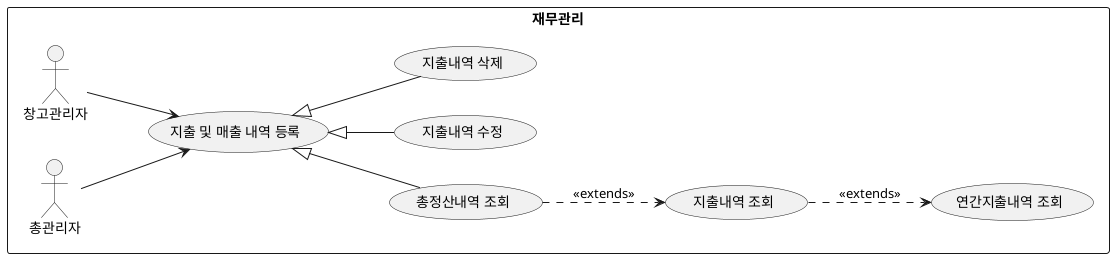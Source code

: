 @startuml
rectangle "재무관리"{
left to right direction

actor "창고관리자" as wh_m
actor "총관리자" as admin


wh_m--> (지출 및 매출 내역 등록)
admin--> (지출 및 매출 내역 등록)

(총정산내역 조회)-up-|>(지출 및 매출 내역 등록)

(총정산내역 조회)..>(지출내역 조회):<<extends>>
(지출내역 조회)..>(연간지출내역 조회):<<extends>>
(지출내역 수정)-up-|>(지출 및 매출 내역 등록)
(지출내역 삭제)-up-|>(지출 및 매출 내역 등록)



}
@enduml